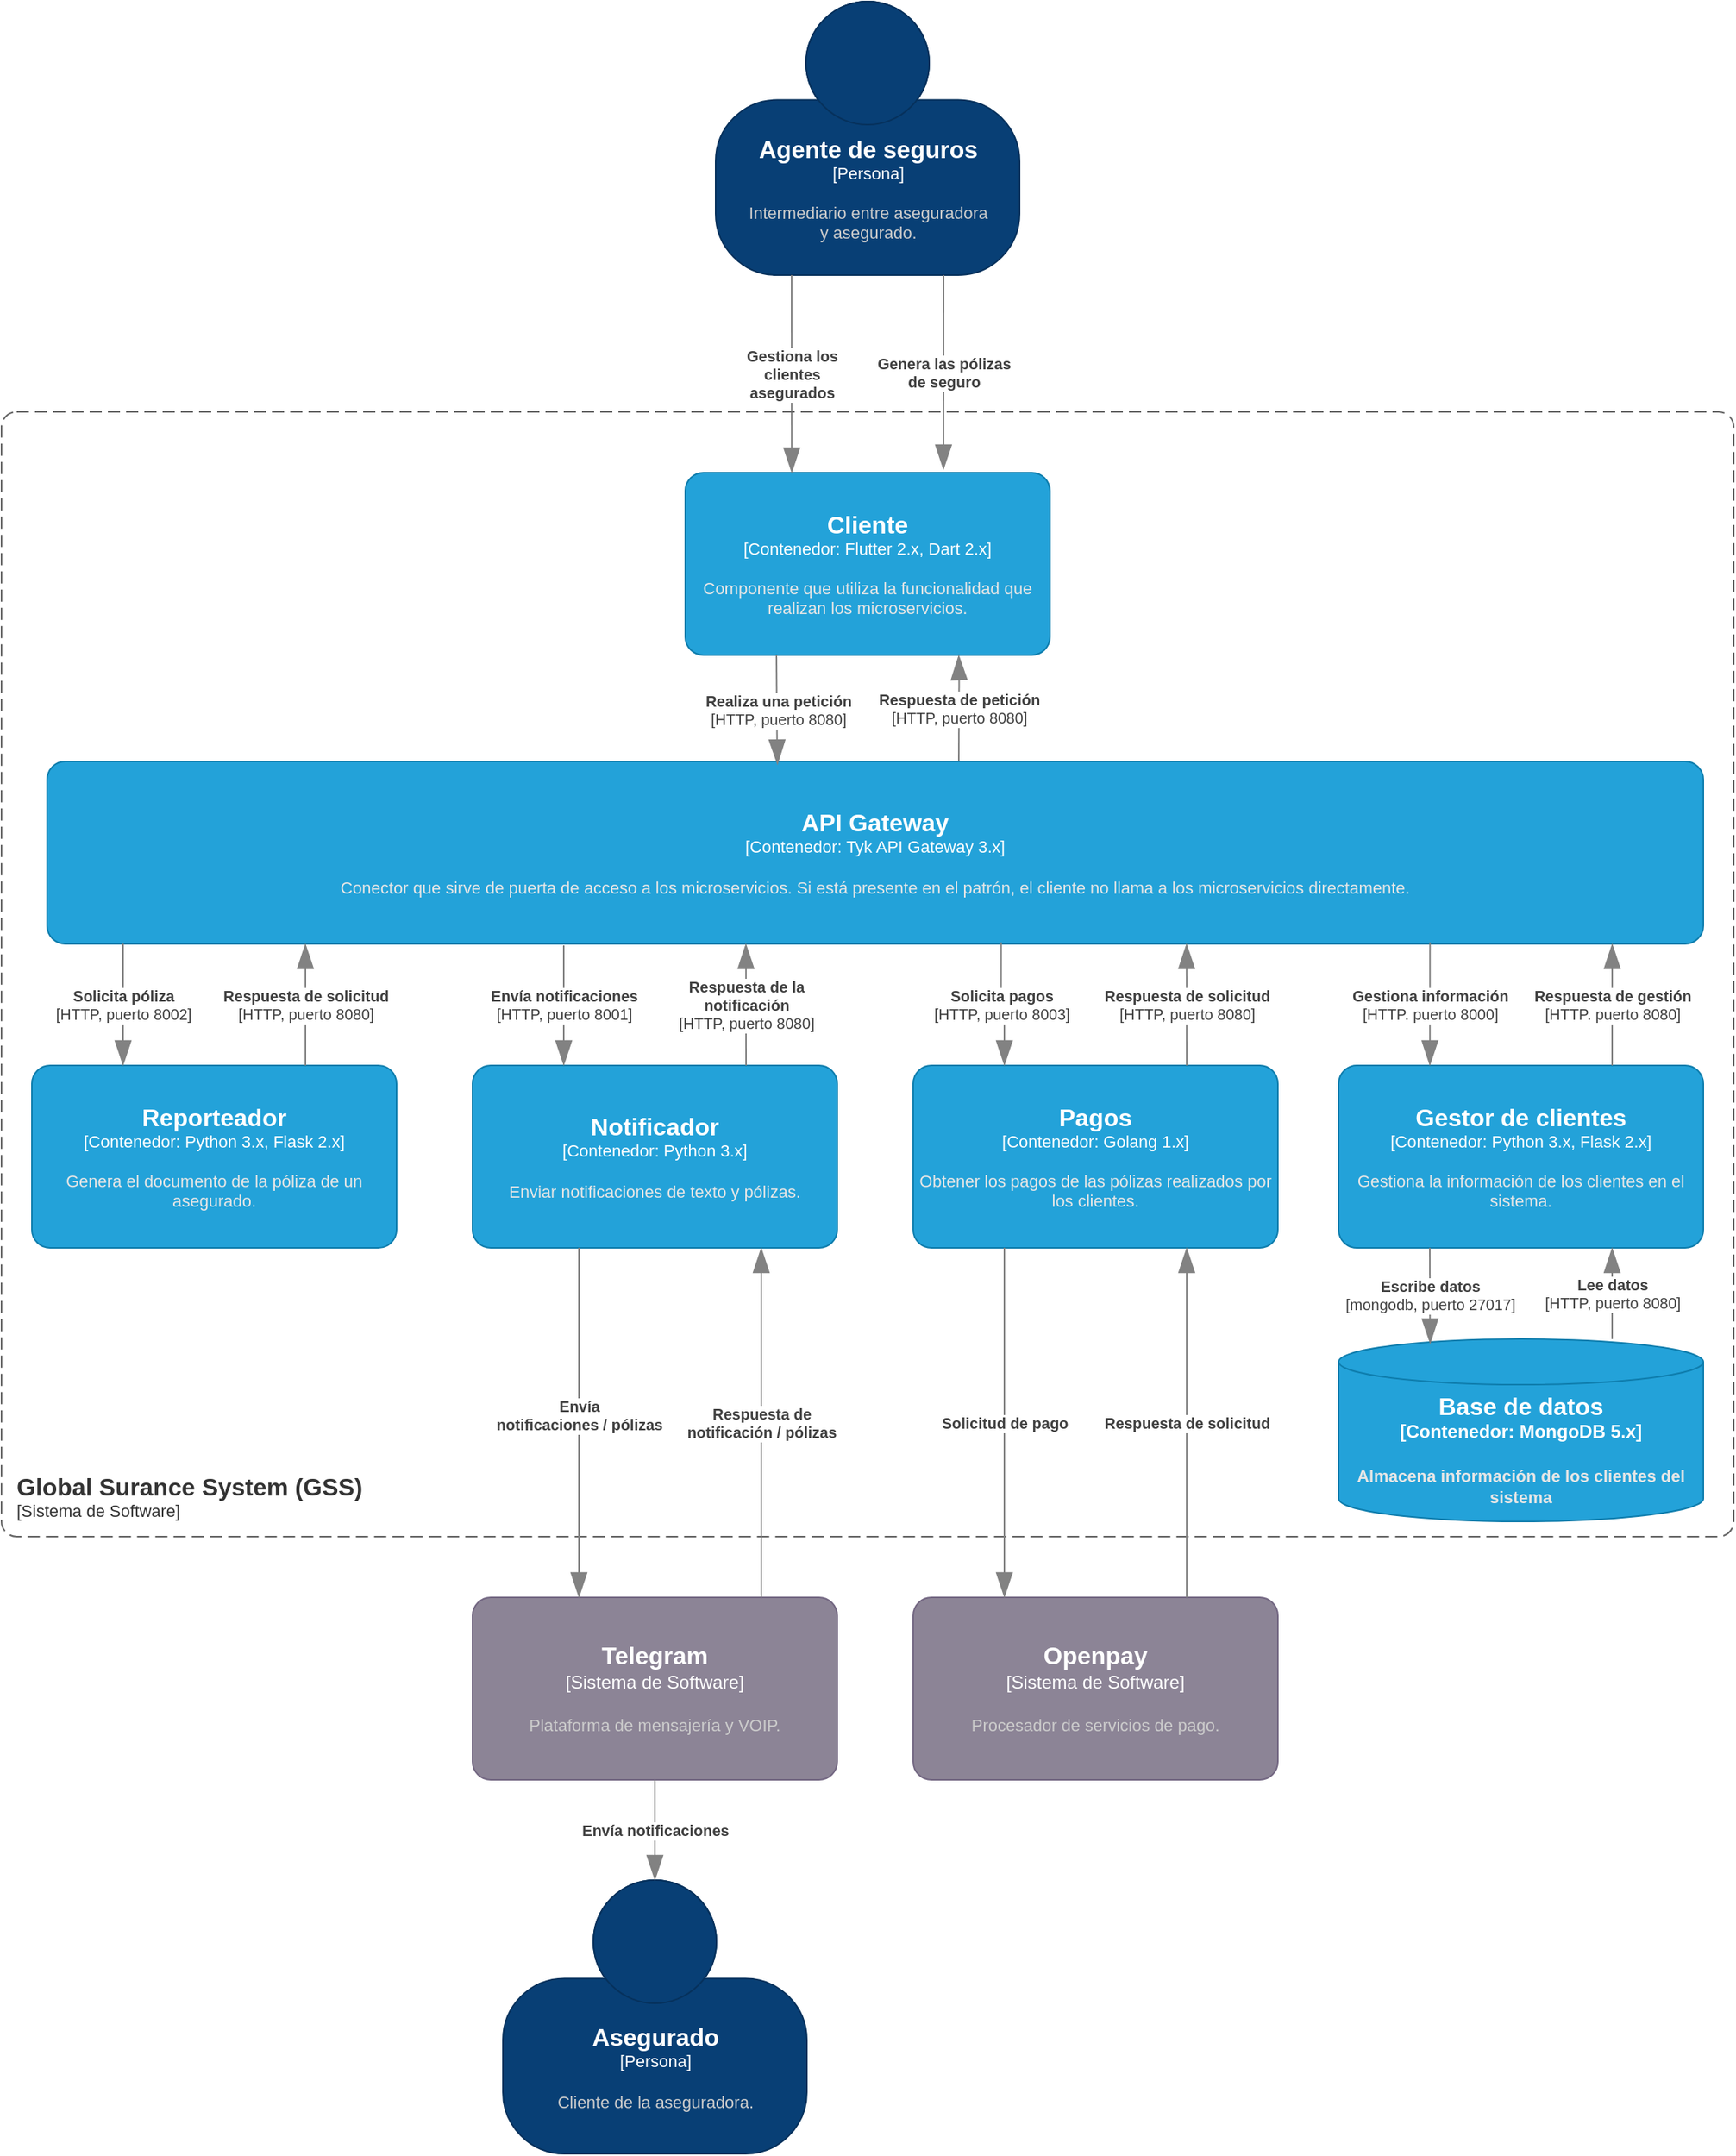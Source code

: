 <mxfile version="18.1.2" type="google"><diagram id="avvnXH2HiMKjeuHHkVAP" name="Page-1"><mxGraphModel grid="1" page="1" gridSize="10" guides="1" tooltips="1" connect="1" arrows="1" fold="1" pageScale="1" pageWidth="827" pageHeight="1169" math="0" shadow="0"><root><mxCell id="0"/><mxCell id="1" parent="0"/><object placeholders="1" c4Name="Agente de seguros" c4Type="Persona" c4Description="Intermediario entre aseguradora &#10;y asegurado." label="&lt;font style=&quot;font-size: 16px&quot;&gt;&lt;b&gt;%c4Name%&lt;/b&gt;&lt;/font&gt;&lt;div&gt;[%c4Type%]&lt;/div&gt;&lt;br&gt;&lt;div&gt;&lt;font style=&quot;font-size: 11px&quot;&gt;&lt;font color=&quot;#cccccc&quot;&gt;%c4Description%&lt;/font&gt;&lt;/div&gt;" id="VUdltxty15OGUimHUPrV-1"><mxCell style="html=1;fontSize=11;dashed=0;whitespace=wrap;fillColor=#083F75;strokeColor=#06315C;fontColor=#ffffff;shape=mxgraph.c4.person2;align=center;metaEdit=1;points=[[0.5,0,0],[1,0.5,0],[1,0.75,0],[0.75,1,0],[0.5,1,0],[0.25,1,0],[0,0.75,0],[0,0.5,0]];resizable=0;" vertex="1" parent="1"><mxGeometry x="1840" y="20" width="200" height="180" as="geometry"/></mxCell></object><object placeholders="1" c4Name="Cliente" c4Type="Contenedor" c4Technology="Flutter 2.x, Dart 2.x" c4Description="Componente que utiliza la funcionalidad que realizan los microservicios." label="&lt;font style=&quot;font-size: 16px&quot;&gt;&lt;b&gt;%c4Name%&lt;/b&gt;&lt;/font&gt;&lt;div&gt;[%c4Type%: %c4Technology%]&lt;/div&gt;&lt;br&gt;&lt;div&gt;&lt;font style=&quot;font-size: 11px&quot;&gt;&lt;font color=&quot;#E6E6E6&quot;&gt;%c4Description%&lt;/font&gt;&lt;/div&gt;" id="VUdltxty15OGUimHUPrV-2"><mxCell style="rounded=1;whiteSpace=wrap;html=1;fontSize=11;labelBackgroundColor=none;fillColor=#23A2D9;fontColor=#ffffff;align=center;arcSize=10;strokeColor=#0E7DAD;metaEdit=1;resizable=0;points=[[0.25,0,0],[0.5,0,0],[0.75,0,0],[1,0.25,0],[1,0.5,0],[1,0.75,0],[0.75,1,0],[0.5,1,0],[0.25,1,0],[0,0.75,0],[0,0.5,0],[0,0.25,0]];" vertex="1" parent="1"><mxGeometry x="1820" y="330" width="240" height="120" as="geometry"/></mxCell></object><object placeholders="1" c4Type="Relationship" c4Description="Gestiona los&#10;clientes&#10;asegurados" label="&lt;div style=&quot;text-align: left&quot;&gt;&lt;div style=&quot;text-align: center&quot;&gt;&lt;b&gt;%c4Description%&lt;/b&gt;&lt;/div&gt;" id="VUdltxty15OGUimHUPrV-3"><mxCell style="endArrow=blockThin;html=1;fontSize=10;fontColor=#404040;strokeWidth=1;endFill=1;strokeColor=#828282;elbow=vertical;metaEdit=1;endSize=14;startSize=14;jumpStyle=arc;jumpSize=16;rounded=0;edgeStyle=orthogonalEdgeStyle;entryX=0.292;entryY=0;entryDx=0;entryDy=0;entryPerimeter=0;exitX=0.25;exitY=1;exitDx=0;exitDy=0;exitPerimeter=0;" edge="1" parent="1" source="VUdltxty15OGUimHUPrV-1" target="VUdltxty15OGUimHUPrV-2"><mxGeometry width="240" relative="1" as="geometry"><mxPoint x="1740" y="230" as="sourcePoint"/><mxPoint x="1880" y="310" as="targetPoint"/></mxGeometry></mxCell></object><object placeholders="1" c4Name="API Gateway" c4Type="Contenedor" c4Technology="Tyk API Gateway 3.x" c4Description="Conector que sirve de puerta de acceso a los microservicios. Si está presente en el patrón, el cliente no llama a los microservicios directamente." label="&lt;font style=&quot;font-size: 16px&quot;&gt;&lt;b&gt;%c4Name%&lt;/b&gt;&lt;/font&gt;&lt;div&gt;[%c4Type%: %c4Technology%]&lt;/div&gt;&lt;br&gt;&lt;div&gt;&lt;font style=&quot;font-size: 11px&quot;&gt;&lt;font color=&quot;#E6E6E6&quot;&gt;%c4Description%&lt;/font&gt;&lt;/div&gt;" id="VUdltxty15OGUimHUPrV-4"><mxCell style="rounded=1;whiteSpace=wrap;html=1;fontSize=11;labelBackgroundColor=none;fillColor=#23A2D9;fontColor=#ffffff;align=center;arcSize=10;strokeColor=#0E7DAD;metaEdit=1;resizable=1;points=[[0.25,0,0],[0.5,0,0],[0.75,0,0],[1,0.25,0],[1,0.5,0],[1,0.75,0],[0.75,1,0],[0.5,1,0],[0.25,1,0],[0,0.75,0],[0,0.5,0],[0,0.25,0]];" vertex="1" parent="1"><mxGeometry x="1400" y="520" width="1090" height="120" as="geometry"/></mxCell></object><object placeholders="1" c4Name="Reporteador" c4Type="Contenedor" c4Technology="Python 3.x, Flask 2.x" c4Description="Genera el documento de la póliza de un asegurado." label="&lt;font style=&quot;font-size: 16px&quot;&gt;&lt;b&gt;%c4Name%&lt;/b&gt;&lt;/font&gt;&lt;div&gt;[%c4Type%: %c4Technology%]&lt;/div&gt;&lt;br&gt;&lt;div&gt;&lt;font style=&quot;font-size: 11px&quot;&gt;&lt;font color=&quot;#E6E6E6&quot;&gt;%c4Description%&lt;/font&gt;&lt;/div&gt;" id="VUdltxty15OGUimHUPrV-5"><mxCell style="rounded=1;whiteSpace=wrap;html=1;fontSize=11;labelBackgroundColor=none;fillColor=#23A2D9;fontColor=#ffffff;align=center;arcSize=10;strokeColor=#0E7DAD;metaEdit=1;resizable=0;points=[[0.25,0,0],[0.5,0,0],[0.75,0,0],[1,0.25,0],[1,0.5,0],[1,0.75,0],[0.75,1,0],[0.5,1,0],[0.25,1,0],[0,0.75,0],[0,0.5,0],[0,0.25,0]];" vertex="1" parent="1"><mxGeometry x="1390" y="720" width="240" height="120" as="geometry"/></mxCell></object><object placeholders="1" c4Name="Gestor de clientes" c4Type="Contenedor" c4Technology="Python 3.x, Flask 2.x" c4Description="Gestiona la información de los clientes en el sistema." label="&lt;font style=&quot;font-size: 16px&quot;&gt;&lt;b&gt;%c4Name%&lt;/b&gt;&lt;/font&gt;&lt;div&gt;[%c4Type%: %c4Technology%]&lt;/div&gt;&lt;br&gt;&lt;div&gt;&lt;font style=&quot;font-size: 11px&quot;&gt;&lt;font color=&quot;#E6E6E6&quot;&gt;%c4Description%&lt;/font&gt;&lt;/div&gt;" id="VUdltxty15OGUimHUPrV-6"><mxCell style="rounded=1;whiteSpace=wrap;html=1;fontSize=11;labelBackgroundColor=none;fillColor=#23A2D9;fontColor=#ffffff;align=center;arcSize=10;strokeColor=#0E7DAD;metaEdit=1;resizable=0;points=[[0.25,0,0],[0.5,0,0],[0.75,0,0],[1,0.25,0],[1,0.5,0],[1,0.75,0],[0.75,1,0],[0.5,1,0],[0.25,1,0],[0,0.75,0],[0,0.5,0],[0,0.25,0]];" vertex="1" parent="1"><mxGeometry x="2250" y="720" width="240" height="120" as="geometry"/></mxCell></object><object placeholders="1" c4Type="Base de datos" c4Container="Contenedor" c4Technology="MongoDB 5.x" c4Description="Almacena información de los clientes del sistema" label="&lt;font style=&quot;font-size: 16px&quot;&gt;&lt;b&gt;%c4Type%&lt;/font&gt;&lt;div&gt;[%c4Container%:&amp;nbsp;%c4Technology%]&lt;/div&gt;&lt;br&gt;&lt;div&gt;&lt;font style=&quot;font-size: 11px&quot;&gt;&lt;font color=&quot;#E6E6E6&quot;&gt;%c4Description%&lt;/font&gt;&lt;/div&gt;" id="VUdltxty15OGUimHUPrV-7"><mxCell style="shape=cylinder3;size=15;whiteSpace=wrap;html=1;boundedLbl=1;rounded=0;labelBackgroundColor=none;fillColor=#23A2D9;fontSize=12;fontColor=#ffffff;align=center;strokeColor=#0E7DAD;metaEdit=1;points=[[0.5,0,0],[1,0.25,0],[1,0.5,0],[1,0.75,0],[0.5,1,0],[0,0.75,0],[0,0.5,0],[0,0.25,0]];resizable=0;" vertex="1" parent="1"><mxGeometry x="2250" y="900" width="240" height="120" as="geometry"/></mxCell></object><object placeholders="1" c4Type="Relationship" c4Description="Genera las pólizas&#10;de seguro" label="&lt;div style=&quot;text-align: left&quot;&gt;&lt;div style=&quot;text-align: center&quot;&gt;&lt;b&gt;%c4Description%&lt;/b&gt;&lt;/div&gt;" id="VUdltxty15OGUimHUPrV-8"><mxCell style="endArrow=blockThin;html=1;fontSize=10;fontColor=#404040;strokeWidth=1;endFill=1;strokeColor=#828282;elbow=vertical;metaEdit=1;endSize=14;startSize=14;jumpStyle=arc;jumpSize=16;rounded=0;edgeStyle=orthogonalEdgeStyle;exitX=0.75;exitY=1;exitDx=0;exitDy=0;exitPerimeter=0;entryX=0.708;entryY=-0.017;entryDx=0;entryDy=0;entryPerimeter=0;" edge="1" parent="1" source="VUdltxty15OGUimHUPrV-1" target="VUdltxty15OGUimHUPrV-2"><mxGeometry width="240" relative="1" as="geometry"><mxPoint x="1950" y="310" as="sourcePoint"/><mxPoint x="2190" y="310" as="targetPoint"/></mxGeometry></mxCell></object><object placeholders="1" c4Type="Relationship" c4Technology="HTTP, puerto 8080" c4Description="Realiza una petición" label="&lt;div style=&quot;text-align: left&quot;&gt;&lt;div style=&quot;text-align: center&quot;&gt;&lt;b&gt;%c4Description%&lt;/b&gt;&lt;/div&gt;&lt;div style=&quot;text-align: center&quot;&gt;[%c4Technology%]&lt;/div&gt;&lt;/div&gt;" id="VUdltxty15OGUimHUPrV-9"><mxCell style="endArrow=blockThin;html=1;fontSize=10;fontColor=#404040;strokeWidth=1;endFill=1;strokeColor=#828282;elbow=vertical;metaEdit=1;endSize=14;startSize=14;jumpStyle=arc;jumpSize=16;rounded=0;edgeStyle=orthogonalEdgeStyle;exitX=0.25;exitY=1;exitDx=0;exitDy=0;exitPerimeter=0;entryX=0.441;entryY=0.017;entryDx=0;entryDy=0;entryPerimeter=0;" edge="1" parent="1" source="VUdltxty15OGUimHUPrV-2" target="VUdltxty15OGUimHUPrV-4"><mxGeometry width="240" relative="1" as="geometry"><mxPoint x="1700" y="410" as="sourcePoint"/><mxPoint x="1940" y="410" as="targetPoint"/></mxGeometry></mxCell></object><object placeholders="1" c4Type="Relationship" c4Technology="HTTP, puerto 8080" c4Description="Respuesta de petición" label="&lt;div style=&quot;text-align: left&quot;&gt;&lt;div style=&quot;text-align: center&quot;&gt;&lt;b&gt;%c4Description%&lt;/b&gt;&lt;/div&gt;&lt;div style=&quot;text-align: center&quot;&gt;[%c4Technology%]&lt;/div&gt;&lt;/div&gt;" id="VUdltxty15OGUimHUPrV-10"><mxCell style="endArrow=blockThin;html=1;fontSize=10;fontColor=#404040;strokeWidth=1;endFill=1;strokeColor=#828282;elbow=vertical;metaEdit=1;endSize=14;startSize=14;jumpStyle=arc;jumpSize=16;rounded=0;edgeStyle=orthogonalEdgeStyle;entryX=0.75;entryY=1;entryDx=0;entryDy=0;entryPerimeter=0;" edge="1" parent="1" target="VUdltxty15OGUimHUPrV-2"><mxGeometry width="240" relative="1" as="geometry"><mxPoint x="2000" y="520" as="sourcePoint"/><mxPoint x="1940" y="520" as="targetPoint"/></mxGeometry></mxCell></object><object placeholders="1" c4Type="Relationship" c4Technology="HTTP. puerto 8000" c4Description="Gestiona información" label="&lt;div style=&quot;text-align: left&quot;&gt;&lt;div style=&quot;text-align: center&quot;&gt;&lt;b&gt;%c4Description%&lt;/b&gt;&lt;/div&gt;&lt;div style=&quot;text-align: center&quot;&gt;[%c4Technology%]&lt;/div&gt;&lt;/div&gt;" id="VUdltxty15OGUimHUPrV-11"><mxCell style="endArrow=blockThin;html=1;fontSize=10;fontColor=#404040;strokeWidth=1;endFill=1;strokeColor=#828282;elbow=vertical;metaEdit=1;endSize=14;startSize=14;jumpStyle=arc;jumpSize=16;rounded=0;edgeStyle=orthogonalEdgeStyle;entryX=0.25;entryY=0;entryDx=0;entryDy=0;entryPerimeter=0;exitX=0.835;exitY=0.992;exitDx=0;exitDy=0;exitPerimeter=0;" edge="1" parent="1" source="VUdltxty15OGUimHUPrV-4" target="VUdltxty15OGUimHUPrV-6"><mxGeometry width="240" relative="1" as="geometry"><mxPoint x="2310" y="650" as="sourcePoint"/><mxPoint x="2007" y="746" as="targetPoint"/></mxGeometry></mxCell></object><object placeholders="1" c4Type="Relationship" c4Technology="HTTP, puerto 8080" c4Description="Respuesta de solicitud" label="&lt;div style=&quot;text-align: left&quot;&gt;&lt;div style=&quot;text-align: center&quot;&gt;&lt;b&gt;%c4Description%&lt;/b&gt;&lt;/div&gt;&lt;div style=&quot;text-align: center&quot;&gt;[%c4Technology%]&lt;/div&gt;&lt;/div&gt;" id="VUdltxty15OGUimHUPrV-12"><mxCell style="endArrow=blockThin;html=1;fontSize=10;fontColor=#404040;strokeWidth=1;endFill=1;strokeColor=#828282;elbow=vertical;metaEdit=1;endSize=14;startSize=14;jumpStyle=arc;jumpSize=16;rounded=0;edgeStyle=orthogonalEdgeStyle;exitX=0.75;exitY=0;exitDx=0;exitDy=0;exitPerimeter=0;" edge="1" parent="1" source="VUdltxty15OGUimHUPrV-5"><mxGeometry width="240" relative="1" as="geometry"><mxPoint x="1700" y="570" as="sourcePoint"/><mxPoint x="1570" y="640" as="targetPoint"/></mxGeometry></mxCell></object><object placeholders="1" c4Name="Global Surance System (GSS)" c4Type="SystemScopeBoundary" c4Application="Sistema de Software" label="&lt;font style=&quot;font-size: 16px&quot;&gt;&lt;b&gt;&lt;div style=&quot;text-align: left&quot;&gt;%c4Name%&lt;/div&gt;&lt;/b&gt;&lt;/font&gt;&lt;div style=&quot;text-align: left&quot;&gt;[%c4Application%]&lt;/div&gt;" id="VUdltxty15OGUimHUPrV-13"><mxCell style="rounded=1;fontSize=11;whiteSpace=wrap;html=1;dashed=1;arcSize=20;fillColor=none;strokeColor=#666666;fontColor=#333333;labelBackgroundColor=none;align=left;verticalAlign=bottom;labelBorderColor=none;spacingTop=0;spacing=10;dashPattern=8 4;metaEdit=1;rotatable=0;perimeter=rectanglePerimeter;noLabel=0;labelPadding=0;allowArrows=0;connectable=0;expand=0;recursiveResize=0;editable=1;pointerEvents=0;absoluteArcSize=1;points=[[0.25,0,0],[0.5,0,0],[0.75,0,0],[1,0.25,0],[1,0.5,0],[1,0.75,0],[0.75,1,0],[0.5,1,0],[0.25,1,0],[0,0.75,0],[0,0.5,0],[0,0.25,0]];" vertex="1" parent="1"><mxGeometry x="1370" y="290" width="1140" height="740" as="geometry"/></mxCell></object><object placeholders="1" c4Type="Relationship" c4Technology="HTTP. puerto 8080" c4Description="Respuesta de gestión" label="&lt;div style=&quot;text-align: left&quot;&gt;&lt;div style=&quot;text-align: center&quot;&gt;&lt;b&gt;%c4Description%&lt;/b&gt;&lt;/div&gt;&lt;div style=&quot;text-align: center&quot;&gt;[%c4Technology%]&lt;/div&gt;&lt;/div&gt;" id="VUdltxty15OGUimHUPrV-14"><mxCell style="endArrow=blockThin;html=1;fontSize=10;fontColor=#404040;strokeWidth=1;endFill=1;strokeColor=#828282;elbow=vertical;metaEdit=1;endSize=14;startSize=14;jumpStyle=arc;jumpSize=16;rounded=0;edgeStyle=orthogonalEdgeStyle;entryX=0.945;entryY=1;entryDx=0;entryDy=0;entryPerimeter=0;exitX=0.75;exitY=0;exitDx=0;exitDy=0;exitPerimeter=0;" edge="1" parent="1" source="VUdltxty15OGUimHUPrV-6" target="VUdltxty15OGUimHUPrV-4"><mxGeometry width="240" relative="1" as="geometry"><mxPoint x="2096" y="659" as="sourcePoint"/><mxPoint x="2020" y="710" as="targetPoint"/></mxGeometry></mxCell></object><object placeholders="1" c4Type="Relationship" c4Technology="mongodb, puerto 27017" c4Description="Escribe datos" label="&lt;div style=&quot;text-align: left&quot;&gt;&lt;div style=&quot;text-align: center&quot;&gt;&lt;b&gt;%c4Description%&lt;/b&gt;&lt;/div&gt;&lt;div style=&quot;text-align: center&quot;&gt;[%c4Technology%]&lt;/div&gt;&lt;/div&gt;" id="VUdltxty15OGUimHUPrV-15"><mxCell style="endArrow=blockThin;html=1;fontSize=10;fontColor=#404040;strokeWidth=1;endFill=1;strokeColor=#828282;elbow=vertical;metaEdit=1;endSize=14;startSize=14;jumpStyle=arc;jumpSize=16;rounded=0;edgeStyle=orthogonalEdgeStyle;exitX=0.25;exitY=1;exitDx=0;exitDy=0;exitPerimeter=0;entryX=0.251;entryY=0.025;entryDx=0;entryDy=0;entryPerimeter=0;" edge="1" parent="1" source="VUdltxty15OGUimHUPrV-6" target="VUdltxty15OGUimHUPrV-7"><mxGeometry width="240" relative="1" as="geometry"><mxPoint x="2232" y="874" as="sourcePoint"/><mxPoint x="2472" y="874" as="targetPoint"/></mxGeometry></mxCell></object><object placeholders="1" c4Type="Relationship" c4Technology="HTTP, puerto 8080" c4Description="Lee datos" label="&lt;div style=&quot;text-align: left&quot;&gt;&lt;div style=&quot;text-align: center&quot;&gt;&lt;b&gt;%c4Description%&lt;/b&gt;&lt;/div&gt;&lt;div style=&quot;text-align: center&quot;&gt;[%c4Technology%]&lt;/div&gt;&lt;/div&gt;" id="VUdltxty15OGUimHUPrV-16"><mxCell style="endArrow=blockThin;html=1;fontSize=10;fontColor=#404040;strokeWidth=1;endFill=1;strokeColor=#828282;elbow=vertical;metaEdit=1;endSize=14;startSize=14;jumpStyle=arc;jumpSize=16;rounded=0;edgeStyle=orthogonalEdgeStyle;entryX=0.75;entryY=1;entryDx=0;entryDy=0;entryPerimeter=0;exitX=0.75;exitY=0;exitDx=0;exitDy=0;exitPerimeter=0;" edge="1" parent="1" source="VUdltxty15OGUimHUPrV-7" target="VUdltxty15OGUimHUPrV-6"><mxGeometry width="240" relative="1" as="geometry"><mxPoint x="2430" y="880" as="sourcePoint"/><mxPoint x="2240" y="880" as="targetPoint"/></mxGeometry></mxCell></object><object placeholders="1" c4Type="Relationship" c4Technology="HTTP, puerto 8002" c4Description="Solicita póliza" label="&lt;div style=&quot;text-align: left&quot;&gt;&lt;div style=&quot;text-align: center&quot;&gt;&lt;b&gt;%c4Description%&lt;/b&gt;&lt;/div&gt;&lt;div style=&quot;text-align: center&quot;&gt;[%c4Technology%]&lt;/div&gt;&lt;/div&gt;" id="VUdltxty15OGUimHUPrV-17"><mxCell style="endArrow=blockThin;html=1;fontSize=10;fontColor=#404040;strokeWidth=1;endFill=1;strokeColor=#828282;elbow=vertical;metaEdit=1;endSize=14;startSize=14;jumpStyle=arc;jumpSize=16;rounded=0;edgeStyle=orthogonalEdgeStyle;entryX=0.225;entryY=0.992;entryDx=0;entryDy=0;entryPerimeter=0;" edge="1" parent="1"><mxGeometry width="240" relative="1" as="geometry"><mxPoint x="1450" y="640" as="sourcePoint"/><mxPoint x="1450" y="720" as="targetPoint"/></mxGeometry></mxCell></object><object placeholders="1" c4Name="Notificador" c4Type="Contenedor" c4Technology="Python 3.x" c4Description="Enviar notificaciones de texto y pólizas." label="&lt;font style=&quot;font-size: 16px&quot;&gt;&lt;b&gt;%c4Name%&lt;/b&gt;&lt;/font&gt;&lt;div&gt;[%c4Type%: %c4Technology%]&lt;/div&gt;&lt;br&gt;&lt;div&gt;&lt;font style=&quot;font-size: 11px&quot;&gt;&lt;font color=&quot;#E6E6E6&quot;&gt;%c4Description%&lt;/font&gt;&lt;/div&gt;" id="VUdltxty15OGUimHUPrV-18"><mxCell style="rounded=1;whiteSpace=wrap;html=1;fontSize=11;labelBackgroundColor=none;fillColor=#23A2D9;fontColor=#ffffff;align=center;arcSize=10;strokeColor=#0E7DAD;metaEdit=1;resizable=0;points=[[0.25,0,0],[0.5,0,0],[0.75,0,0],[1,0.25,0],[1,0.5,0],[1,0.75,0],[0.75,1,0],[0.5,1,0],[0.25,1,0],[0,0.75,0],[0,0.5,0],[0,0.25,0]];" vertex="1" parent="1"><mxGeometry x="1680" y="720" width="240" height="120" as="geometry"/></mxCell></object><object placeholders="1" c4Name="Pagos" c4Type="Contenedor" c4Technology="Golang 1.x" c4Description="Obtener los pagos de las pólizas realizados por los clientes." label="&lt;font style=&quot;font-size: 16px&quot;&gt;&lt;b&gt;%c4Name%&lt;/b&gt;&lt;/font&gt;&lt;div&gt;[%c4Type%: %c4Technology%]&lt;/div&gt;&lt;br&gt;&lt;div&gt;&lt;font style=&quot;font-size: 11px&quot;&gt;&lt;font color=&quot;#E6E6E6&quot;&gt;%c4Description%&lt;/font&gt;&lt;/div&gt;" id="VUdltxty15OGUimHUPrV-19"><mxCell style="rounded=1;whiteSpace=wrap;html=1;fontSize=11;labelBackgroundColor=none;fillColor=#23A2D9;fontColor=#ffffff;align=center;arcSize=10;strokeColor=#0E7DAD;metaEdit=1;resizable=0;points=[[0.25,0,0],[0.5,0,0],[0.75,0,0],[1,0.25,0],[1,0.5,0],[1,0.75,0],[0.75,1,0],[0.5,1,0],[0.25,1,0],[0,0.75,0],[0,0.5,0],[0,0.25,0]];" vertex="1" parent="1"><mxGeometry x="1970" y="720" width="240" height="120" as="geometry"/></mxCell></object><object placeholders="1" c4Name="Telegram" c4Type="Sistema de Software" c4Description="Plataforma de mensajería y VOIP." label="&lt;font style=&quot;font-size: 16px&quot;&gt;&lt;b&gt;%c4Name%&lt;/b&gt;&lt;/font&gt;&lt;div&gt;[%c4Type%]&lt;/div&gt;&lt;br&gt;&lt;div&gt;&lt;font style=&quot;font-size: 11px&quot;&gt;&lt;font color=&quot;#cccccc&quot;&gt;%c4Description%&lt;/font&gt;&lt;/div&gt;" id="VUdltxty15OGUimHUPrV-20"><mxCell style="rounded=1;whiteSpace=wrap;html=1;labelBackgroundColor=none;fillColor=#8C8496;fontColor=#ffffff;align=center;arcSize=10;strokeColor=#736782;metaEdit=1;resizable=0;points=[[0.25,0,0],[0.5,0,0],[0.75,0,0],[1,0.25,0],[1,0.5,0],[1,0.75,0],[0.75,1,0],[0.5,1,0],[0.25,1,0],[0,0.75,0],[0,0.5,0],[0,0.25,0]];" vertex="1" parent="1"><mxGeometry x="1680" y="1070" width="240" height="120" as="geometry"/></mxCell></object><object placeholders="1" c4Name="Asegurado" c4Type="Persona" c4Description="Cliente de la aseguradora." label="&lt;font style=&quot;font-size: 16px&quot;&gt;&lt;b&gt;%c4Name%&lt;/b&gt;&lt;/font&gt;&lt;div&gt;[%c4Type%]&lt;/div&gt;&lt;br&gt;&lt;div&gt;&lt;font style=&quot;font-size: 11px&quot;&gt;&lt;font color=&quot;#cccccc&quot;&gt;%c4Description%&lt;/font&gt;&lt;/div&gt;" id="VUdltxty15OGUimHUPrV-21"><mxCell style="html=1;fontSize=11;dashed=0;whitespace=wrap;fillColor=#083F75;strokeColor=#06315C;fontColor=#ffffff;shape=mxgraph.c4.person2;align=center;metaEdit=1;points=[[0.5,0,0],[1,0.5,0],[1,0.75,0],[0.75,1,0],[0.5,1,0],[0.25,1,0],[0,0.75,0],[0,0.5,0]];resizable=0;" vertex="1" parent="1"><mxGeometry x="1700" y="1256" width="200" height="180" as="geometry"/></mxCell></object><object placeholders="1" c4Type="Relationship" c4Technology="HTTP, puerto 8001" c4Description="Envía notificaciones" label="&lt;div style=&quot;text-align: left&quot;&gt;&lt;div style=&quot;text-align: center&quot;&gt;&lt;b&gt;%c4Description%&lt;/b&gt;&lt;/div&gt;&lt;div style=&quot;text-align: center&quot;&gt;[%c4Technology%]&lt;/div&gt;&lt;/div&gt;" id="VUdltxty15OGUimHUPrV-22"><mxCell style="endArrow=blockThin;html=1;fontSize=10;fontColor=#404040;strokeWidth=1;endFill=1;strokeColor=#828282;elbow=vertical;metaEdit=1;endSize=14;startSize=14;jumpStyle=arc;jumpSize=16;rounded=0;edgeStyle=orthogonalEdgeStyle;" edge="1" parent="1"><mxGeometry x="-0.013" width="240" relative="1" as="geometry"><mxPoint x="1740" y="641" as="sourcePoint"/><mxPoint x="1740" y="720" as="targetPoint"/><Array as="points"><mxPoint x="1740" y="641"/><mxPoint x="1740" y="720"/></Array><mxPoint as="offset"/></mxGeometry></mxCell></object><object placeholders="1" c4Type="Relationship" c4Technology="HTTP, puerto 8003" c4Description="Solicita pagos" label="&lt;div style=&quot;text-align: left&quot;&gt;&lt;div style=&quot;text-align: center&quot;&gt;&lt;b&gt;%c4Description%&lt;/b&gt;&lt;/div&gt;&lt;div style=&quot;text-align: center&quot;&gt;[%c4Technology%]&lt;/div&gt;&lt;/div&gt;" id="VUdltxty15OGUimHUPrV-23"><mxCell style="endArrow=blockThin;html=1;fontSize=10;fontColor=#404040;strokeWidth=1;endFill=1;strokeColor=#828282;elbow=vertical;metaEdit=1;endSize=14;startSize=14;jumpStyle=arc;jumpSize=16;rounded=0;edgeStyle=orthogonalEdgeStyle;entryX=0.25;entryY=0;entryDx=0;entryDy=0;entryPerimeter=0;exitX=0.576;exitY=0.992;exitDx=0;exitDy=0;exitPerimeter=0;" edge="1" parent="1" source="VUdltxty15OGUimHUPrV-4" target="VUdltxty15OGUimHUPrV-19"><mxGeometry width="240" relative="1" as="geometry"><mxPoint x="1910" y="669.5" as="sourcePoint"/><mxPoint x="2150" y="669.5" as="targetPoint"/></mxGeometry></mxCell></object><object placeholders="1" c4Type="Relationship" c4Technology="HTTP, puerto 8080" c4Description="Respuesta de solicitud" label="&lt;div style=&quot;text-align: left&quot;&gt;&lt;div style=&quot;text-align: center&quot;&gt;&lt;b&gt;%c4Description%&lt;/b&gt;&lt;/div&gt;&lt;div style=&quot;text-align: center&quot;&gt;[%c4Technology%]&lt;/div&gt;&lt;/div&gt;" id="VUdltxty15OGUimHUPrV-24"><mxCell style="endArrow=blockThin;html=1;fontSize=10;fontColor=#404040;strokeWidth=1;endFill=1;strokeColor=#828282;elbow=vertical;metaEdit=1;endSize=14;startSize=14;jumpStyle=arc;jumpSize=16;rounded=0;edgeStyle=orthogonalEdgeStyle;exitX=0.75;exitY=0;exitDx=0;exitDy=0;exitPerimeter=0;entryX=0.688;entryY=1;entryDx=0;entryDy=0;entryPerimeter=0;" edge="1" parent="1" source="VUdltxty15OGUimHUPrV-19" target="VUdltxty15OGUimHUPrV-4"><mxGeometry width="240" relative="1" as="geometry"><mxPoint x="1960" y="730" as="sourcePoint"/><mxPoint x="2150" y="650" as="targetPoint"/></mxGeometry></mxCell></object><object placeholders="1" c4Name="Openpay" c4Type="Sistema de Software" c4Description="Procesador de servicios de pago." label="&lt;font style=&quot;font-size: 16px&quot;&gt;&lt;b&gt;%c4Name%&lt;/b&gt;&lt;/font&gt;&lt;div&gt;[%c4Type%]&lt;/div&gt;&lt;br&gt;&lt;div&gt;&lt;font style=&quot;font-size: 11px&quot;&gt;&lt;font color=&quot;#cccccc&quot;&gt;%c4Description%&lt;/font&gt;&lt;/div&gt;" id="VUdltxty15OGUimHUPrV-25"><mxCell style="rounded=1;whiteSpace=wrap;html=1;labelBackgroundColor=none;fillColor=#8C8496;fontColor=#ffffff;align=center;arcSize=10;strokeColor=#736782;metaEdit=1;resizable=0;points=[[0.25,0,0],[0.5,0,0],[0.75,0,0],[1,0.25,0],[1,0.5,0],[1,0.75,0],[0.75,1,0],[0.5,1,0],[0.25,1,0],[0,0.75,0],[0,0.5,0],[0,0.25,0]];" vertex="1" parent="1"><mxGeometry x="1970" y="1070" width="240" height="120" as="geometry"/></mxCell></object><object placeholders="1" c4Type="Relationship" c4Description="Solicitud de pago" label="&lt;div style=&quot;text-align: left&quot;&gt;&lt;div style=&quot;text-align: center&quot;&gt;&lt;b&gt;%c4Description%&lt;/b&gt;&lt;/div&gt;" id="VUdltxty15OGUimHUPrV-26"><mxCell style="endArrow=blockThin;html=1;fontSize=10;fontColor=#404040;strokeWidth=1;endFill=1;strokeColor=#828282;elbow=vertical;metaEdit=1;endSize=14;startSize=14;jumpStyle=arc;jumpSize=16;rounded=0;edgeStyle=orthogonalEdgeStyle;exitX=0.25;exitY=1;exitDx=0;exitDy=0;exitPerimeter=0;entryX=0.25;entryY=0;entryDx=0;entryDy=0;entryPerimeter=0;" edge="1" parent="1" source="VUdltxty15OGUimHUPrV-19" target="VUdltxty15OGUimHUPrV-25"><mxGeometry width="240" relative="1" as="geometry"><mxPoint x="1764" y="956" as="sourcePoint"/><mxPoint x="2004" y="956" as="targetPoint"/></mxGeometry></mxCell></object><object placeholders="1" c4Type="Relationship" c4Description="Respuesta de solicitud" label="&lt;div style=&quot;text-align: left&quot;&gt;&lt;div style=&quot;text-align: center&quot;&gt;&lt;b&gt;%c4Description%&lt;/b&gt;&lt;/div&gt;" id="VUdltxty15OGUimHUPrV-27"><mxCell style="endArrow=blockThin;html=1;fontSize=10;fontColor=#404040;strokeWidth=1;endFill=1;strokeColor=#828282;elbow=vertical;metaEdit=1;endSize=14;startSize=14;jumpStyle=arc;jumpSize=16;rounded=0;edgeStyle=orthogonalEdgeStyle;exitX=0.75;exitY=0;exitDx=0;exitDy=0;exitPerimeter=0;entryX=0.75;entryY=1;entryDx=0;entryDy=0;entryPerimeter=0;" edge="1" parent="1" source="VUdltxty15OGUimHUPrV-25" target="VUdltxty15OGUimHUPrV-19"><mxGeometry width="240" relative="1" as="geometry"><mxPoint x="1764" y="956" as="sourcePoint"/><mxPoint x="2004" y="956" as="targetPoint"/></mxGeometry></mxCell></object><object placeholders="1" c4Type="Relationship" c4Description="Envía &#10;notificaciones / pólizas" label="&lt;div style=&quot;text-align: left&quot;&gt;&lt;div style=&quot;text-align: center&quot;&gt;&lt;b&gt;%c4Description%&lt;/b&gt;&lt;/div&gt;" id="VUdltxty15OGUimHUPrV-28"><mxCell style="endArrow=blockThin;html=1;fontSize=10;fontColor=#404040;strokeWidth=1;endFill=1;strokeColor=#828282;elbow=vertical;metaEdit=1;endSize=14;startSize=14;jumpStyle=arc;jumpSize=16;rounded=0;edgeStyle=orthogonalEdgeStyle;" edge="1" parent="1"><mxGeometry x="-0.043" width="240" relative="1" as="geometry"><mxPoint x="1750" y="840" as="sourcePoint"/><mxPoint x="1750" y="1070" as="targetPoint"/><Array as="points"><mxPoint x="1750" y="840"/><mxPoint x="1750" y="1070"/></Array><mxPoint as="offset"/></mxGeometry></mxCell></object><object placeholders="1" c4Type="Relationship" c4Description="Envía notificaciones" label="&lt;div style=&quot;text-align: left&quot;&gt;&lt;div style=&quot;text-align: center&quot;&gt;&lt;b&gt;%c4Description%&lt;/b&gt;&lt;/div&gt;" id="VUdltxty15OGUimHUPrV-29"><mxCell style="endArrow=blockThin;html=1;fontSize=10;fontColor=#404040;strokeWidth=1;endFill=1;strokeColor=#828282;elbow=vertical;metaEdit=1;endSize=14;startSize=14;jumpStyle=arc;jumpSize=16;rounded=0;edgeStyle=orthogonalEdgeStyle;exitX=0.5;exitY=1;exitDx=0;exitDy=0;exitPerimeter=0;entryX=0.5;entryY=0;entryDx=0;entryDy=0;entryPerimeter=0;" edge="1" parent="1" source="VUdltxty15OGUimHUPrV-20" target="VUdltxty15OGUimHUPrV-21"><mxGeometry width="240" relative="1" as="geometry"><mxPoint x="1764" y="1089" as="sourcePoint"/><mxPoint x="2004" y="1089" as="targetPoint"/></mxGeometry></mxCell></object><object placeholders="1" c4Type="Relationship" c4Technology="HTTP, puerto 8080" c4Description="Respuesta de la &#10;notificación" label="&lt;div style=&quot;text-align: left&quot;&gt;&lt;div style=&quot;text-align: center&quot;&gt;&lt;b&gt;%c4Description%&lt;/b&gt;&lt;/div&gt;&lt;div style=&quot;text-align: center&quot;&gt;[%c4Technology%]&lt;/div&gt;&lt;/div&gt;" id="VUdltxty15OGUimHUPrV-30"><mxCell style="endArrow=blockThin;html=1;fontSize=10;fontColor=#404040;strokeWidth=1;endFill=1;strokeColor=#828282;elbow=vertical;metaEdit=1;endSize=14;startSize=14;jumpStyle=arc;jumpSize=16;rounded=0;edgeStyle=orthogonalEdgeStyle;entryX=0.688;entryY=1;entryDx=0;entryDy=0;entryPerimeter=0;" edge="1" parent="1"><mxGeometry width="240" relative="1" as="geometry"><mxPoint x="1860" y="720" as="sourcePoint"/><mxPoint x="1859.9" y="640" as="targetPoint"/><Array as="points"><mxPoint x="1860" y="680"/></Array></mxGeometry></mxCell></object><object placeholders="1" c4Type="Relationship" c4Description="Respuesta de &#10;notificación / pólizas" label="&lt;div style=&quot;text-align: left&quot;&gt;&lt;div style=&quot;text-align: center&quot;&gt;&lt;b&gt;%c4Description%&lt;/b&gt;&lt;/div&gt;" id="VUdltxty15OGUimHUPrV-31"><mxCell style="endArrow=blockThin;html=1;fontSize=10;fontColor=#404040;strokeWidth=1;endFill=1;strokeColor=#828282;elbow=vertical;metaEdit=1;endSize=14;startSize=14;jumpStyle=arc;jumpSize=16;rounded=0;edgeStyle=orthogonalEdgeStyle;exitX=0.75;exitY=0;exitDx=0;exitDy=0;exitPerimeter=0;entryX=0.75;entryY=1;entryDx=0;entryDy=0;entryPerimeter=0;" edge="1" parent="1"><mxGeometry width="240" relative="1" as="geometry"><mxPoint x="1870" y="1070" as="sourcePoint"/><mxPoint x="1870" y="840" as="targetPoint"/></mxGeometry></mxCell></object></root></mxGraphModel></diagram></mxfile>
